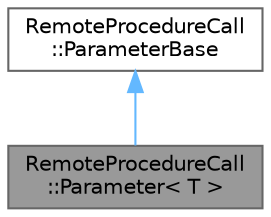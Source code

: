 digraph "RemoteProcedureCall::Parameter&lt; T &gt;"
{
 // LATEX_PDF_SIZE
  bgcolor="transparent";
  edge [fontname=Helvetica,fontsize=10,labelfontname=Helvetica,labelfontsize=10];
  node [fontname=Helvetica,fontsize=10,shape=box,height=0.2,width=0.4];
  Node1 [id="Node000001",label="RemoteProcedureCall\l::Parameter\< T \>",height=0.2,width=0.4,color="gray40", fillcolor="grey60", style="filled", fontcolor="black",tooltip="Instances of this class are passed to the caller of the DeserializeCall method, describing and provid..."];
  Node2 -> Node1 [id="edge1_Node000001_Node000002",dir="back",color="steelblue1",style="solid",tooltip=" "];
  Node2 [id="Node000002",label="RemoteProcedureCall\l::ParameterBase",height=0.2,width=0.4,color="gray40", fillcolor="white", style="filled",URL="$class_remote_procedure_call_1_1_parameter_base.html",tooltip=" "];
}
